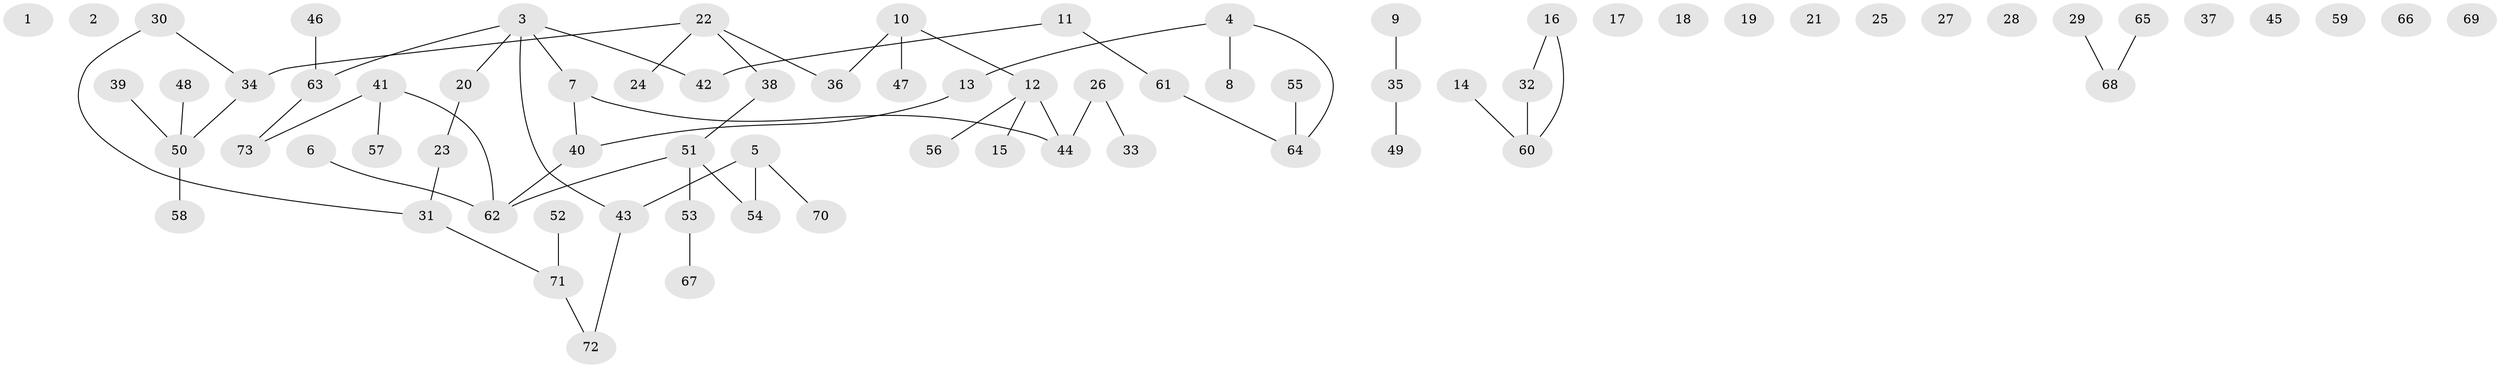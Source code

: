 // coarse degree distribution, {0: 0.27450980392156865, 5: 0.0196078431372549, 4: 0.058823529411764705, 3: 0.17647058823529413, 1: 0.35294117647058826, 2: 0.09803921568627451, 6: 0.0196078431372549}
// Generated by graph-tools (version 1.1) at 2025/23/03/03/25 07:23:25]
// undirected, 73 vertices, 62 edges
graph export_dot {
graph [start="1"]
  node [color=gray90,style=filled];
  1;
  2;
  3;
  4;
  5;
  6;
  7;
  8;
  9;
  10;
  11;
  12;
  13;
  14;
  15;
  16;
  17;
  18;
  19;
  20;
  21;
  22;
  23;
  24;
  25;
  26;
  27;
  28;
  29;
  30;
  31;
  32;
  33;
  34;
  35;
  36;
  37;
  38;
  39;
  40;
  41;
  42;
  43;
  44;
  45;
  46;
  47;
  48;
  49;
  50;
  51;
  52;
  53;
  54;
  55;
  56;
  57;
  58;
  59;
  60;
  61;
  62;
  63;
  64;
  65;
  66;
  67;
  68;
  69;
  70;
  71;
  72;
  73;
  3 -- 7;
  3 -- 20;
  3 -- 42;
  3 -- 43;
  3 -- 63;
  4 -- 8;
  4 -- 13;
  4 -- 64;
  5 -- 43;
  5 -- 54;
  5 -- 70;
  6 -- 62;
  7 -- 40;
  7 -- 44;
  9 -- 35;
  10 -- 12;
  10 -- 36;
  10 -- 47;
  11 -- 42;
  11 -- 61;
  12 -- 15;
  12 -- 44;
  12 -- 56;
  13 -- 40;
  14 -- 60;
  16 -- 32;
  16 -- 60;
  20 -- 23;
  22 -- 24;
  22 -- 34;
  22 -- 36;
  22 -- 38;
  23 -- 31;
  26 -- 33;
  26 -- 44;
  29 -- 68;
  30 -- 31;
  30 -- 34;
  31 -- 71;
  32 -- 60;
  34 -- 50;
  35 -- 49;
  38 -- 51;
  39 -- 50;
  40 -- 62;
  41 -- 57;
  41 -- 62;
  41 -- 73;
  43 -- 72;
  46 -- 63;
  48 -- 50;
  50 -- 58;
  51 -- 53;
  51 -- 54;
  51 -- 62;
  52 -- 71;
  53 -- 67;
  55 -- 64;
  61 -- 64;
  63 -- 73;
  65 -- 68;
  71 -- 72;
}
